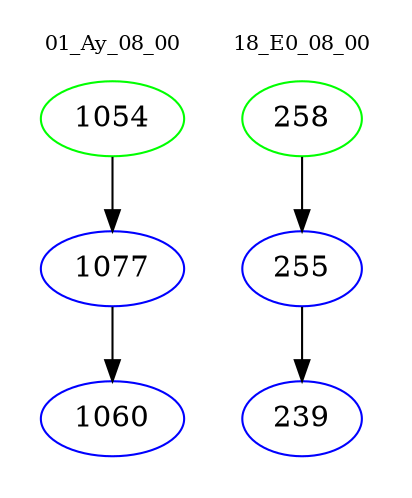 digraph{
subgraph cluster_0 {
color = white
label = "01_Ay_08_00";
fontsize=10;
T0_1054 [label="1054", color="green"]
T0_1054 -> T0_1077 [color="black"]
T0_1077 [label="1077", color="blue"]
T0_1077 -> T0_1060 [color="black"]
T0_1060 [label="1060", color="blue"]
}
subgraph cluster_1 {
color = white
label = "18_E0_08_00";
fontsize=10;
T1_258 [label="258", color="green"]
T1_258 -> T1_255 [color="black"]
T1_255 [label="255", color="blue"]
T1_255 -> T1_239 [color="black"]
T1_239 [label="239", color="blue"]
}
}
